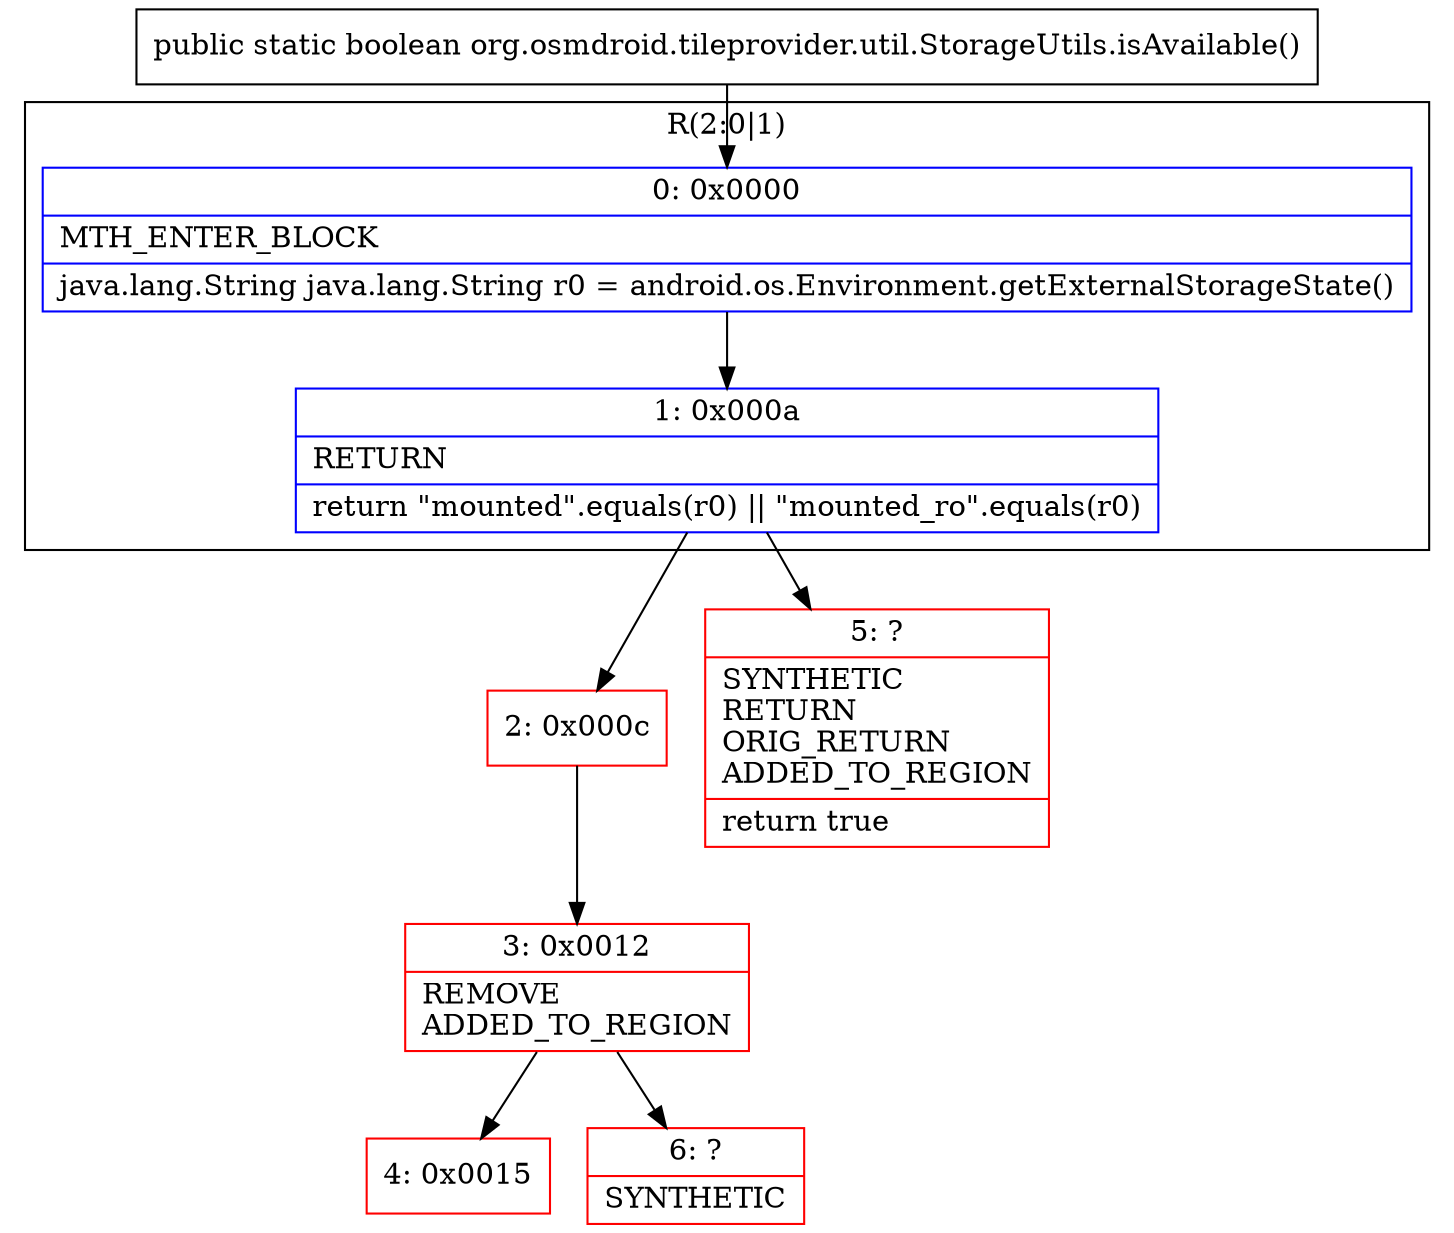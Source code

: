 digraph "CFG fororg.osmdroid.tileprovider.util.StorageUtils.isAvailable()Z" {
subgraph cluster_Region_291156137 {
label = "R(2:0|1)";
node [shape=record,color=blue];
Node_0 [shape=record,label="{0\:\ 0x0000|MTH_ENTER_BLOCK\l|java.lang.String java.lang.String r0 = android.os.Environment.getExternalStorageState()\l}"];
Node_1 [shape=record,label="{1\:\ 0x000a|RETURN\l|return \"mounted\".equals(r0) \|\| \"mounted_ro\".equals(r0)\l}"];
}
Node_2 [shape=record,color=red,label="{2\:\ 0x000c}"];
Node_3 [shape=record,color=red,label="{3\:\ 0x0012|REMOVE\lADDED_TO_REGION\l}"];
Node_4 [shape=record,color=red,label="{4\:\ 0x0015}"];
Node_5 [shape=record,color=red,label="{5\:\ ?|SYNTHETIC\lRETURN\lORIG_RETURN\lADDED_TO_REGION\l|return true\l}"];
Node_6 [shape=record,color=red,label="{6\:\ ?|SYNTHETIC\l}"];
MethodNode[shape=record,label="{public static boolean org.osmdroid.tileprovider.util.StorageUtils.isAvailable() }"];
MethodNode -> Node_0;
Node_0 -> Node_1;
Node_1 -> Node_2;
Node_1 -> Node_5;
Node_2 -> Node_3;
Node_3 -> Node_4;
Node_3 -> Node_6;
}

